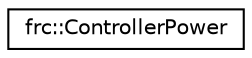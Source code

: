 digraph "Graphical Class Hierarchy"
{
  edge [fontname="Helvetica",fontsize="10",labelfontname="Helvetica",labelfontsize="10"];
  node [fontname="Helvetica",fontsize="10",shape=record];
  rankdir="LR";
  Node1 [label="frc::ControllerPower",height=0.2,width=0.4,color="black", fillcolor="white", style="filled",URL="$classfrc_1_1ControllerPower.html"];
}
